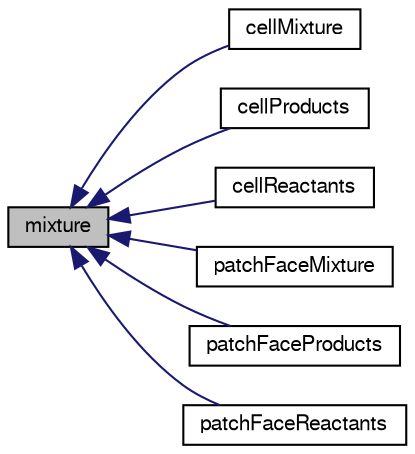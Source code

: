 digraph "mixture"
{
  bgcolor="transparent";
  edge [fontname="FreeSans",fontsize="10",labelfontname="FreeSans",labelfontsize="10"];
  node [fontname="FreeSans",fontsize="10",shape=record];
  rankdir="LR";
  Node1 [label="mixture",height=0.2,width=0.4,color="black", fillcolor="grey75", style="filled" fontcolor="black"];
  Node1 -> Node2 [dir="back",color="midnightblue",fontsize="10",style="solid",fontname="FreeSans"];
  Node2 [label="cellMixture",height=0.2,width=0.4,color="black",URL="$a00602.html#ac3bcc4be663ebee61b480e458dc9b185"];
  Node1 -> Node3 [dir="back",color="midnightblue",fontsize="10",style="solid",fontname="FreeSans"];
  Node3 [label="cellProducts",height=0.2,width=0.4,color="black",URL="$a00602.html#a38d6799d80b04f6799380a581db3e5fc"];
  Node1 -> Node4 [dir="back",color="midnightblue",fontsize="10",style="solid",fontname="FreeSans"];
  Node4 [label="cellReactants",height=0.2,width=0.4,color="black",URL="$a00602.html#a86839a6b6d27de807464b3a613b12c29"];
  Node1 -> Node5 [dir="back",color="midnightblue",fontsize="10",style="solid",fontname="FreeSans"];
  Node5 [label="patchFaceMixture",height=0.2,width=0.4,color="black",URL="$a00602.html#ac7f8ed7b1257bffca4d11964e422bb65"];
  Node1 -> Node6 [dir="back",color="midnightblue",fontsize="10",style="solid",fontname="FreeSans"];
  Node6 [label="patchFaceProducts",height=0.2,width=0.4,color="black",URL="$a00602.html#a41ad501d213f73b90a35c6acef2ec090"];
  Node1 -> Node7 [dir="back",color="midnightblue",fontsize="10",style="solid",fontname="FreeSans"];
  Node7 [label="patchFaceReactants",height=0.2,width=0.4,color="black",URL="$a00602.html#a06196a0c17ecc0ef926b002f1f66630d"];
}
